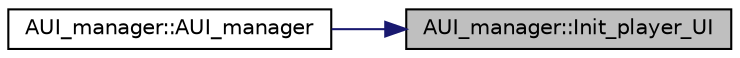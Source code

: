 digraph "AUI_manager::Init_player_UI"
{
 // LATEX_PDF_SIZE
  edge [fontname="Helvetica",fontsize="10",labelfontname="Helvetica",labelfontsize="10"];
  node [fontname="Helvetica",fontsize="10",shape=record];
  rankdir="RL";
  Node1 [label="AUI_manager::Init_player_UI",height=0.2,width=0.4,color="black", fillcolor="grey75", style="filled", fontcolor="black",tooltip="최상위 플레이어 UI 초기화"];
  Node1 -> Node2 [dir="back",color="midnightblue",fontsize="10",style="solid",fontname="Helvetica"];
  Node2 [label="AUI_manager::AUI_manager",height=0.2,width=0.4,color="black", fillcolor="white", style="filled",URL="$class_a_u_i__manager.html#a1d2bf1b6a52701e4b1517659e5c155d2",tooltip=" "];
}
